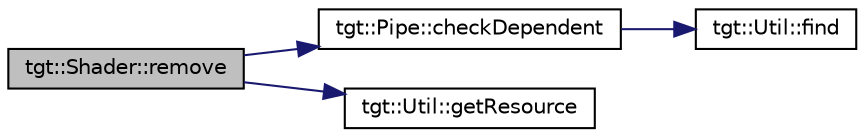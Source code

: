 digraph "tgt::Shader::remove"
{
 // LATEX_PDF_SIZE
  edge [fontname="Helvetica",fontsize="10",labelfontname="Helvetica",labelfontsize="10"];
  node [fontname="Helvetica",fontsize="10",shape=record];
  rankdir="LR";
  Node1 [label="tgt::Shader::remove",height=0.2,width=0.4,color="black", fillcolor="grey75", style="filled", fontcolor="black",tooltip=" "];
  Node1 -> Node2 [color="midnightblue",fontsize="10",style="solid"];
  Node2 [label="tgt::Pipe::checkDependent",height=0.2,width=0.4,color="black", fillcolor="white", style="filled",URL="$d0/dd1/namespacetgt_1_1_pipe.html#aeb9a695dbbf00e80e77bbb5ab70fcea1",tooltip=" "];
  Node2 -> Node3 [color="midnightblue",fontsize="10",style="solid"];
  Node3 [label="tgt::Util::find",height=0.2,width=0.4,color="black", fillcolor="white", style="filled",URL="$dd/d64/namespacetgt_1_1_util.html#a90d6a563e6fe48f205f91c0127a02444",tooltip=" "];
  Node1 -> Node4 [color="midnightblue",fontsize="10",style="solid"];
  Node4 [label="tgt::Util::getResource",height=0.2,width=0.4,color="black", fillcolor="white", style="filled",URL="$dd/d64/namespacetgt_1_1_util.html#a4e9af614fd94a21454841dedd4e88257",tooltip=" "];
}
